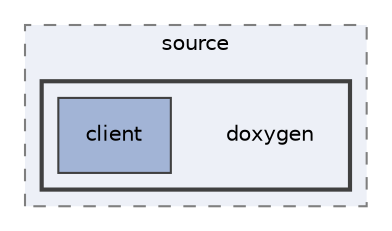 digraph "/home/student/Документы/source/doxygen"
{
 // LATEX_PDF_SIZE
  edge [fontname="Helvetica",fontsize="10",labelfontname="Helvetica",labelfontsize="10"];
  node [fontname="Helvetica",fontsize="10",shape=record];
  compound=true
  subgraph clusterdir_d6297546f9c77f8f00e0029fc0456650 {
    graph [ bgcolor="#edf0f7", pencolor="grey50", style="filled,dashed,", label="source", fontname="Helvetica", fontsize="10", URL="dir_d6297546f9c77f8f00e0029fc0456650.html"]
  subgraph clusterdir_e1560aab308579f1e9fc2362f9eaf9d5 {
    graph [ bgcolor="#edf0f7", pencolor="grey25", style="filled,bold,", label="", fontname="Helvetica", fontsize="10", URL="dir_e1560aab308579f1e9fc2362f9eaf9d5.html"]
    dir_e1560aab308579f1e9fc2362f9eaf9d5 [shape=plaintext, label="doxygen"];
  dir_19911bb6c8d567431bec6836429d9ff1 [shape=box, label="client", style="filled,", fillcolor="#a2b4d6", color="grey25", URL="dir_19911bb6c8d567431bec6836429d9ff1.html"];
  }
  }
}
